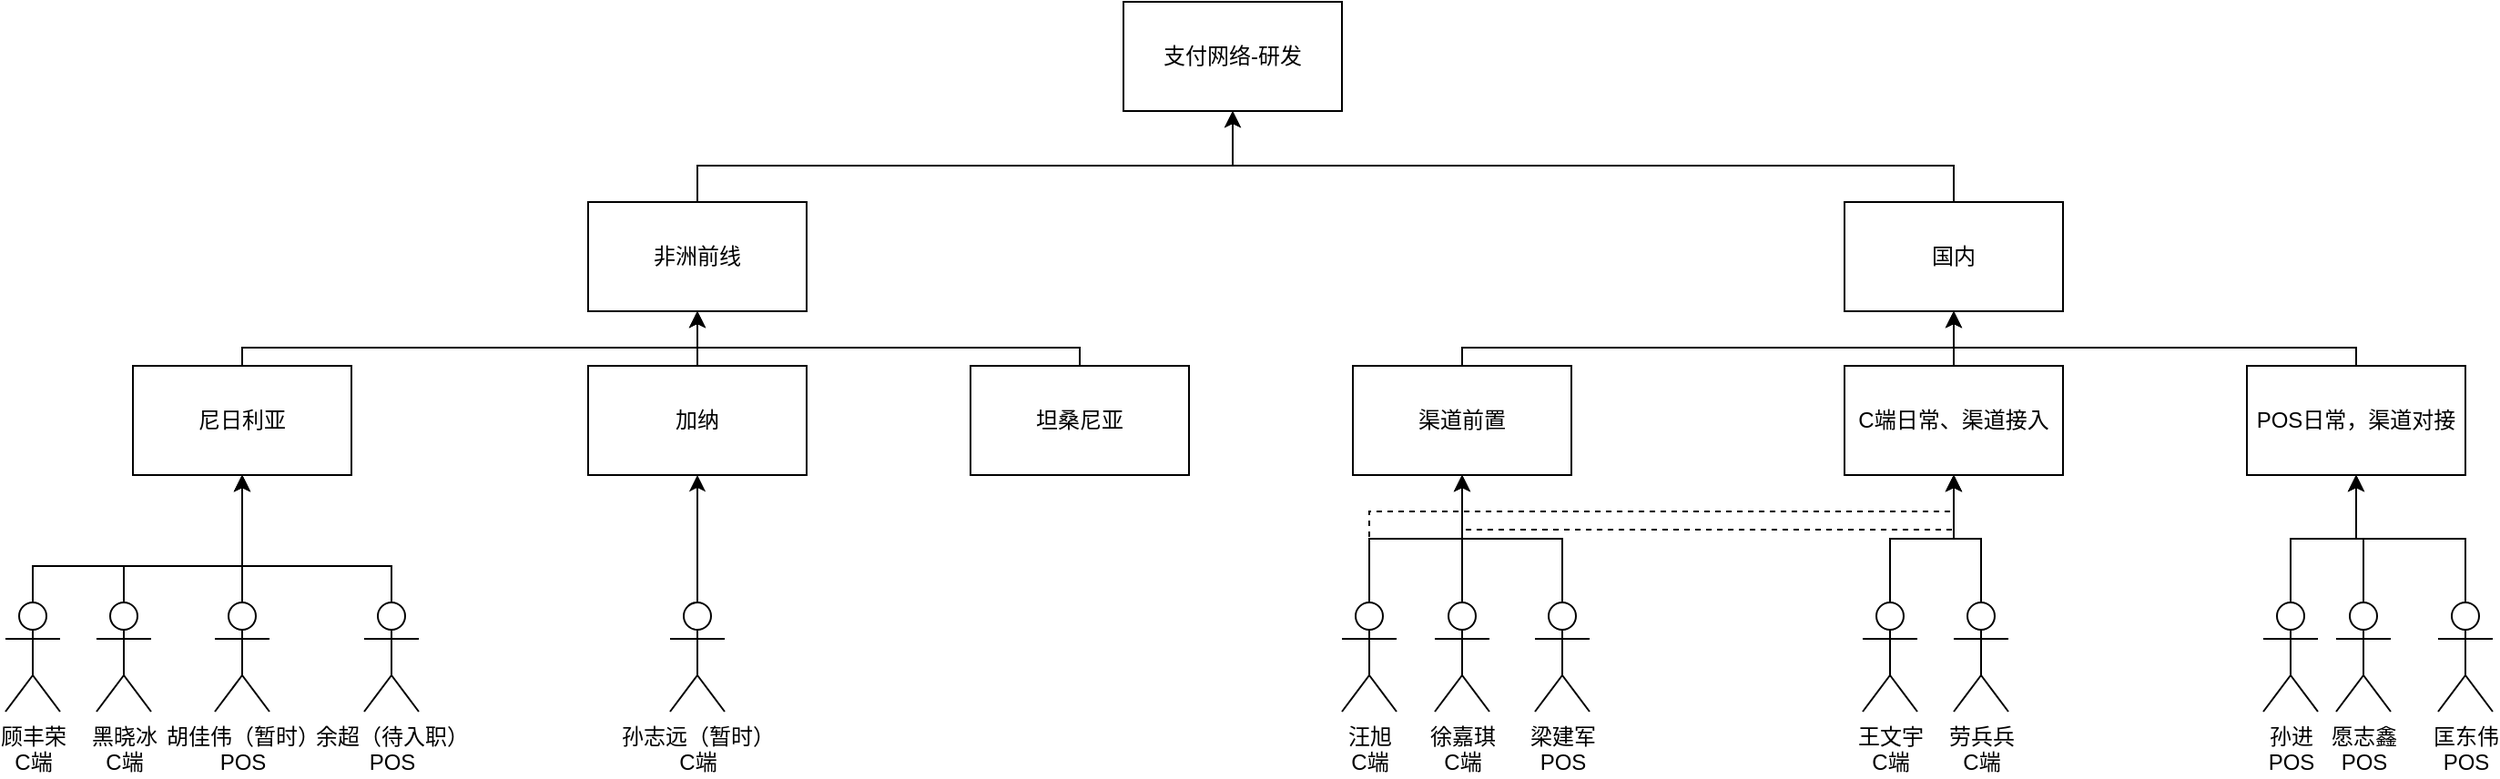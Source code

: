 <mxfile version="20.8.23" type="github">
  <diagram name="第 1 页" id="Pzz4Q9QrGixZpusPEQ9X">
    <mxGraphModel dx="2133" dy="836" grid="1" gridSize="10" guides="1" tooltips="1" connect="1" arrows="1" fold="1" page="1" pageScale="1" pageWidth="827" pageHeight="1169" math="0" shadow="0">
      <root>
        <mxCell id="0" />
        <mxCell id="1" parent="0" />
        <mxCell id="VuQzOUqNr9-QrQq0F630-1" value="支付网络-研发" style="rounded=0;whiteSpace=wrap;html=1;" vertex="1" parent="1">
          <mxGeometry x="504" y="170" width="120" height="60" as="geometry" />
        </mxCell>
        <mxCell id="VuQzOUqNr9-QrQq0F630-56" style="edgeStyle=orthogonalEdgeStyle;rounded=0;orthogonalLoop=1;jettySize=auto;html=1;entryX=0.5;entryY=1;entryDx=0;entryDy=0;" edge="1" parent="1" source="VuQzOUqNr9-QrQq0F630-2" target="VuQzOUqNr9-QrQq0F630-1">
          <mxGeometry relative="1" as="geometry">
            <Array as="points">
              <mxPoint x="270" y="260" />
              <mxPoint x="564" y="260" />
            </Array>
          </mxGeometry>
        </mxCell>
        <mxCell id="VuQzOUqNr9-QrQq0F630-2" value="非洲前线" style="rounded=0;whiteSpace=wrap;html=1;" vertex="1" parent="1">
          <mxGeometry x="210" y="280" width="120" height="60" as="geometry" />
        </mxCell>
        <mxCell id="VuQzOUqNr9-QrQq0F630-57" style="edgeStyle=orthogonalEdgeStyle;rounded=0;orthogonalLoop=1;jettySize=auto;html=1;entryX=0.5;entryY=1;entryDx=0;entryDy=0;" edge="1" parent="1" source="VuQzOUqNr9-QrQq0F630-3" target="VuQzOUqNr9-QrQq0F630-1">
          <mxGeometry relative="1" as="geometry">
            <Array as="points">
              <mxPoint x="960" y="260" />
              <mxPoint x="564" y="260" />
            </Array>
          </mxGeometry>
        </mxCell>
        <mxCell id="VuQzOUqNr9-QrQq0F630-3" value="国内" style="rounded=0;whiteSpace=wrap;html=1;" vertex="1" parent="1">
          <mxGeometry x="900" y="280" width="120" height="60" as="geometry" />
        </mxCell>
        <mxCell id="VuQzOUqNr9-QrQq0F630-22" style="edgeStyle=orthogonalEdgeStyle;rounded=0;orthogonalLoop=1;jettySize=auto;html=1;entryX=0.5;entryY=1;entryDx=0;entryDy=0;exitX=0.5;exitY=0;exitDx=0;exitDy=0;" edge="1" parent="1" source="VuQzOUqNr9-QrQq0F630-4" target="VuQzOUqNr9-QrQq0F630-2">
          <mxGeometry relative="1" as="geometry">
            <Array as="points">
              <mxPoint x="20" y="360" />
              <mxPoint x="270" y="360" />
            </Array>
          </mxGeometry>
        </mxCell>
        <mxCell id="VuQzOUqNr9-QrQq0F630-4" value="尼日利亚" style="rounded=0;whiteSpace=wrap;html=1;" vertex="1" parent="1">
          <mxGeometry x="-40" y="370" width="120" height="60" as="geometry" />
        </mxCell>
        <mxCell id="VuQzOUqNr9-QrQq0F630-23" style="edgeStyle=orthogonalEdgeStyle;rounded=0;orthogonalLoop=1;jettySize=auto;html=1;entryX=0.5;entryY=1;entryDx=0;entryDy=0;" edge="1" parent="1" source="VuQzOUqNr9-QrQq0F630-5" target="VuQzOUqNr9-QrQq0F630-2">
          <mxGeometry relative="1" as="geometry" />
        </mxCell>
        <mxCell id="VuQzOUqNr9-QrQq0F630-5" value="加纳" style="rounded=0;whiteSpace=wrap;html=1;" vertex="1" parent="1">
          <mxGeometry x="210" y="370" width="120" height="60" as="geometry" />
        </mxCell>
        <mxCell id="VuQzOUqNr9-QrQq0F630-24" style="edgeStyle=orthogonalEdgeStyle;rounded=0;orthogonalLoop=1;jettySize=auto;html=1;entryX=0.5;entryY=1;entryDx=0;entryDy=0;" edge="1" parent="1" source="VuQzOUqNr9-QrQq0F630-6" target="VuQzOUqNr9-QrQq0F630-2">
          <mxGeometry relative="1" as="geometry">
            <Array as="points">
              <mxPoint x="480" y="360" />
              <mxPoint x="270" y="360" />
            </Array>
          </mxGeometry>
        </mxCell>
        <mxCell id="VuQzOUqNr9-QrQq0F630-6" value="坦桑尼亚" style="rounded=0;whiteSpace=wrap;html=1;" vertex="1" parent="1">
          <mxGeometry x="420" y="370" width="120" height="60" as="geometry" />
        </mxCell>
        <mxCell id="VuQzOUqNr9-QrQq0F630-46" style="edgeStyle=orthogonalEdgeStyle;rounded=0;orthogonalLoop=1;jettySize=auto;html=1;entryX=0.5;entryY=1;entryDx=0;entryDy=0;" edge="1" parent="1" source="VuQzOUqNr9-QrQq0F630-7" target="VuQzOUqNr9-QrQq0F630-3">
          <mxGeometry relative="1" as="geometry">
            <Array as="points">
              <mxPoint x="690" y="360" />
              <mxPoint x="960" y="360" />
            </Array>
          </mxGeometry>
        </mxCell>
        <mxCell id="VuQzOUqNr9-QrQq0F630-7" value="渠道前置" style="rounded=0;whiteSpace=wrap;html=1;" vertex="1" parent="1">
          <mxGeometry x="630" y="370" width="120" height="60" as="geometry" />
        </mxCell>
        <mxCell id="VuQzOUqNr9-QrQq0F630-26" style="edgeStyle=orthogonalEdgeStyle;rounded=0;orthogonalLoop=1;jettySize=auto;html=1;entryX=0.5;entryY=1;entryDx=0;entryDy=0;" edge="1" parent="1" source="VuQzOUqNr9-QrQq0F630-8" target="VuQzOUqNr9-QrQq0F630-3">
          <mxGeometry relative="1" as="geometry">
            <Array as="points">
              <mxPoint x="960" y="350" />
              <mxPoint x="960" y="350" />
            </Array>
          </mxGeometry>
        </mxCell>
        <mxCell id="VuQzOUqNr9-QrQq0F630-8" value="C端日常、渠道接入" style="rounded=0;whiteSpace=wrap;html=1;" vertex="1" parent="1">
          <mxGeometry x="900" y="370" width="120" height="60" as="geometry" />
        </mxCell>
        <mxCell id="VuQzOUqNr9-QrQq0F630-18" style="edgeStyle=orthogonalEdgeStyle;rounded=0;orthogonalLoop=1;jettySize=auto;html=1;entryX=0.5;entryY=1;entryDx=0;entryDy=0;" edge="1" parent="1" source="VuQzOUqNr9-QrQq0F630-10" target="VuQzOUqNr9-QrQq0F630-4">
          <mxGeometry relative="1" as="geometry">
            <Array as="points">
              <mxPoint x="-95" y="480" />
              <mxPoint x="20" y="480" />
            </Array>
          </mxGeometry>
        </mxCell>
        <mxCell id="VuQzOUqNr9-QrQq0F630-10" value="顾丰荣&lt;br&gt;C端" style="shape=umlActor;verticalLabelPosition=bottom;verticalAlign=top;html=1;outlineConnect=0;" vertex="1" parent="1">
          <mxGeometry x="-110" y="500" width="30" height="60" as="geometry" />
        </mxCell>
        <mxCell id="VuQzOUqNr9-QrQq0F630-19" style="edgeStyle=orthogonalEdgeStyle;rounded=0;orthogonalLoop=1;jettySize=auto;html=1;entryX=0.5;entryY=1;entryDx=0;entryDy=0;" edge="1" parent="1" source="VuQzOUqNr9-QrQq0F630-11" target="VuQzOUqNr9-QrQq0F630-4">
          <mxGeometry relative="1" as="geometry">
            <Array as="points">
              <mxPoint x="-45" y="480" />
              <mxPoint x="20" y="480" />
            </Array>
          </mxGeometry>
        </mxCell>
        <mxCell id="VuQzOUqNr9-QrQq0F630-11" value="黑晓冰&lt;br&gt;C端" style="shape=umlActor;verticalLabelPosition=bottom;verticalAlign=top;html=1;outlineConnect=0;" vertex="1" parent="1">
          <mxGeometry x="-60" y="500" width="30" height="60" as="geometry" />
        </mxCell>
        <mxCell id="VuQzOUqNr9-QrQq0F630-17" style="edgeStyle=orthogonalEdgeStyle;rounded=0;orthogonalLoop=1;jettySize=auto;html=1;entryX=0.5;entryY=1;entryDx=0;entryDy=0;" edge="1" parent="1" source="VuQzOUqNr9-QrQq0F630-12" target="VuQzOUqNr9-QrQq0F630-5">
          <mxGeometry relative="1" as="geometry" />
        </mxCell>
        <mxCell id="VuQzOUqNr9-QrQq0F630-12" value="孙志远（暂时）&lt;br&gt;C端" style="shape=umlActor;verticalLabelPosition=bottom;verticalAlign=top;html=1;outlineConnect=0;" vertex="1" parent="1">
          <mxGeometry x="255" y="500" width="30" height="60" as="geometry" />
        </mxCell>
        <mxCell id="VuQzOUqNr9-QrQq0F630-20" style="edgeStyle=orthogonalEdgeStyle;rounded=0;orthogonalLoop=1;jettySize=auto;html=1;entryX=0.5;entryY=1;entryDx=0;entryDy=0;" edge="1" parent="1" source="VuQzOUqNr9-QrQq0F630-13" target="VuQzOUqNr9-QrQq0F630-4">
          <mxGeometry relative="1" as="geometry" />
        </mxCell>
        <mxCell id="VuQzOUqNr9-QrQq0F630-13" value="胡佳伟（暂时）&lt;br&gt;POS" style="shape=umlActor;verticalLabelPosition=bottom;verticalAlign=top;html=1;outlineConnect=0;" vertex="1" parent="1">
          <mxGeometry x="5" y="500" width="30" height="60" as="geometry" />
        </mxCell>
        <mxCell id="VuQzOUqNr9-QrQq0F630-21" style="edgeStyle=orthogonalEdgeStyle;rounded=0;orthogonalLoop=1;jettySize=auto;html=1;entryX=0.5;entryY=1;entryDx=0;entryDy=0;exitX=0.5;exitY=0;exitDx=0;exitDy=0;exitPerimeter=0;" edge="1" parent="1" source="VuQzOUqNr9-QrQq0F630-14" target="VuQzOUqNr9-QrQq0F630-4">
          <mxGeometry relative="1" as="geometry">
            <Array as="points">
              <mxPoint x="102" y="480" />
              <mxPoint x="20" y="480" />
            </Array>
          </mxGeometry>
        </mxCell>
        <mxCell id="VuQzOUqNr9-QrQq0F630-14" value="余超（待入职）&lt;br&gt;POS" style="shape=umlActor;verticalLabelPosition=bottom;verticalAlign=top;html=1;outlineConnect=0;" vertex="1" parent="1">
          <mxGeometry x="87" y="500" width="30" height="60" as="geometry" />
        </mxCell>
        <mxCell id="VuQzOUqNr9-QrQq0F630-38" style="edgeStyle=orthogonalEdgeStyle;rounded=0;orthogonalLoop=1;jettySize=auto;html=1;entryX=0.5;entryY=1;entryDx=0;entryDy=0;" edge="1" parent="1" source="VuQzOUqNr9-QrQq0F630-27" target="VuQzOUqNr9-QrQq0F630-7">
          <mxGeometry relative="1" as="geometry" />
        </mxCell>
        <mxCell id="VuQzOUqNr9-QrQq0F630-39" style="edgeStyle=orthogonalEdgeStyle;rounded=0;orthogonalLoop=1;jettySize=auto;html=1;entryX=0.5;entryY=1;entryDx=0;entryDy=0;dashed=1;" edge="1" parent="1" source="VuQzOUqNr9-QrQq0F630-27" target="VuQzOUqNr9-QrQq0F630-8">
          <mxGeometry relative="1" as="geometry">
            <Array as="points">
              <mxPoint x="639" y="450" />
              <mxPoint x="960" y="450" />
            </Array>
          </mxGeometry>
        </mxCell>
        <mxCell id="VuQzOUqNr9-QrQq0F630-27" value="汪旭&lt;br&gt;C端" style="shape=umlActor;verticalLabelPosition=bottom;verticalAlign=top;html=1;outlineConnect=0;" vertex="1" parent="1">
          <mxGeometry x="624" y="500" width="30" height="60" as="geometry" />
        </mxCell>
        <mxCell id="VuQzOUqNr9-QrQq0F630-37" style="edgeStyle=orthogonalEdgeStyle;rounded=0;orthogonalLoop=1;jettySize=auto;html=1;entryX=0.5;entryY=1;entryDx=0;entryDy=0;" edge="1" parent="1" source="VuQzOUqNr9-QrQq0F630-28" target="VuQzOUqNr9-QrQq0F630-7">
          <mxGeometry relative="1" as="geometry" />
        </mxCell>
        <mxCell id="VuQzOUqNr9-QrQq0F630-40" style="edgeStyle=orthogonalEdgeStyle;rounded=0;orthogonalLoop=1;jettySize=auto;html=1;entryX=0.5;entryY=1;entryDx=0;entryDy=0;dashed=1;" edge="1" parent="1" source="VuQzOUqNr9-QrQq0F630-28" target="VuQzOUqNr9-QrQq0F630-8">
          <mxGeometry relative="1" as="geometry">
            <Array as="points">
              <mxPoint x="690" y="460" />
              <mxPoint x="960" y="460" />
            </Array>
          </mxGeometry>
        </mxCell>
        <mxCell id="VuQzOUqNr9-QrQq0F630-28" value="徐嘉琪&lt;br&gt;C端" style="shape=umlActor;verticalLabelPosition=bottom;verticalAlign=top;html=1;outlineConnect=0;" vertex="1" parent="1">
          <mxGeometry x="675" y="500" width="30" height="60" as="geometry" />
        </mxCell>
        <mxCell id="VuQzOUqNr9-QrQq0F630-35" style="edgeStyle=orthogonalEdgeStyle;rounded=0;orthogonalLoop=1;jettySize=auto;html=1;entryX=0.5;entryY=1;entryDx=0;entryDy=0;" edge="1" parent="1" source="VuQzOUqNr9-QrQq0F630-29" target="VuQzOUqNr9-QrQq0F630-8">
          <mxGeometry relative="1" as="geometry" />
        </mxCell>
        <mxCell id="VuQzOUqNr9-QrQq0F630-29" value="王文宇&lt;br&gt;C端" style="shape=umlActor;verticalLabelPosition=bottom;verticalAlign=top;html=1;outlineConnect=0;" vertex="1" parent="1">
          <mxGeometry x="910" y="500" width="30" height="60" as="geometry" />
        </mxCell>
        <mxCell id="VuQzOUqNr9-QrQq0F630-36" style="edgeStyle=orthogonalEdgeStyle;rounded=0;orthogonalLoop=1;jettySize=auto;html=1;entryX=0.5;entryY=1;entryDx=0;entryDy=0;" edge="1" parent="1" source="VuQzOUqNr9-QrQq0F630-30" target="VuQzOUqNr9-QrQq0F630-8">
          <mxGeometry relative="1" as="geometry" />
        </mxCell>
        <mxCell id="VuQzOUqNr9-QrQq0F630-30" value="劳兵兵&lt;br&gt;C端" style="shape=umlActor;verticalLabelPosition=bottom;verticalAlign=top;html=1;outlineConnect=0;" vertex="1" parent="1">
          <mxGeometry x="960" y="500" width="30" height="60" as="geometry" />
        </mxCell>
        <mxCell id="VuQzOUqNr9-QrQq0F630-44" style="edgeStyle=orthogonalEdgeStyle;rounded=0;orthogonalLoop=1;jettySize=auto;html=1;entryX=0.5;entryY=1;entryDx=0;entryDy=0;" edge="1" parent="1" source="VuQzOUqNr9-QrQq0F630-43" target="VuQzOUqNr9-QrQq0F630-7">
          <mxGeometry relative="1" as="geometry" />
        </mxCell>
        <mxCell id="VuQzOUqNr9-QrQq0F630-43" value="梁建军&lt;br&gt;POS" style="shape=umlActor;verticalLabelPosition=bottom;verticalAlign=top;html=1;outlineConnect=0;" vertex="1" parent="1">
          <mxGeometry x="730" y="500" width="30" height="60" as="geometry" />
        </mxCell>
        <mxCell id="VuQzOUqNr9-QrQq0F630-47" style="edgeStyle=orthogonalEdgeStyle;rounded=0;orthogonalLoop=1;jettySize=auto;html=1;entryX=0.5;entryY=1;entryDx=0;entryDy=0;" edge="1" parent="1" source="VuQzOUqNr9-QrQq0F630-45" target="VuQzOUqNr9-QrQq0F630-3">
          <mxGeometry relative="1" as="geometry">
            <Array as="points">
              <mxPoint x="1181" y="360" />
              <mxPoint x="960" y="360" />
            </Array>
          </mxGeometry>
        </mxCell>
        <mxCell id="VuQzOUqNr9-QrQq0F630-45" value="POS日常，渠道对接" style="rounded=0;whiteSpace=wrap;html=1;" vertex="1" parent="1">
          <mxGeometry x="1121" y="370" width="120" height="60" as="geometry" />
        </mxCell>
        <mxCell id="VuQzOUqNr9-QrQq0F630-53" style="edgeStyle=orthogonalEdgeStyle;rounded=0;orthogonalLoop=1;jettySize=auto;html=1;entryX=0.5;entryY=1;entryDx=0;entryDy=0;" edge="1" parent="1" source="VuQzOUqNr9-QrQq0F630-48" target="VuQzOUqNr9-QrQq0F630-45">
          <mxGeometry relative="1" as="geometry" />
        </mxCell>
        <mxCell id="VuQzOUqNr9-QrQq0F630-48" value="孙进&lt;br&gt;POS" style="shape=umlActor;verticalLabelPosition=bottom;verticalAlign=top;html=1;outlineConnect=0;" vertex="1" parent="1">
          <mxGeometry x="1130" y="500" width="30" height="60" as="geometry" />
        </mxCell>
        <mxCell id="VuQzOUqNr9-QrQq0F630-54" style="edgeStyle=orthogonalEdgeStyle;rounded=0;orthogonalLoop=1;jettySize=auto;html=1;entryX=0.5;entryY=1;entryDx=0;entryDy=0;" edge="1" parent="1" source="VuQzOUqNr9-QrQq0F630-49" target="VuQzOUqNr9-QrQq0F630-45">
          <mxGeometry relative="1" as="geometry" />
        </mxCell>
        <mxCell id="VuQzOUqNr9-QrQq0F630-49" value="愿志鑫&lt;br&gt;POS" style="shape=umlActor;verticalLabelPosition=bottom;verticalAlign=top;html=1;outlineConnect=0;" vertex="1" parent="1">
          <mxGeometry x="1170" y="500" width="30" height="60" as="geometry" />
        </mxCell>
        <mxCell id="VuQzOUqNr9-QrQq0F630-55" style="edgeStyle=orthogonalEdgeStyle;rounded=0;orthogonalLoop=1;jettySize=auto;html=1;entryX=0.5;entryY=1;entryDx=0;entryDy=0;" edge="1" parent="1" source="VuQzOUqNr9-QrQq0F630-52" target="VuQzOUqNr9-QrQq0F630-45">
          <mxGeometry relative="1" as="geometry" />
        </mxCell>
        <mxCell id="VuQzOUqNr9-QrQq0F630-52" value="匡东伟&lt;br&gt;POS" style="shape=umlActor;verticalLabelPosition=bottom;verticalAlign=top;html=1;outlineConnect=0;" vertex="1" parent="1">
          <mxGeometry x="1226" y="500" width="30" height="60" as="geometry" />
        </mxCell>
      </root>
    </mxGraphModel>
  </diagram>
</mxfile>
